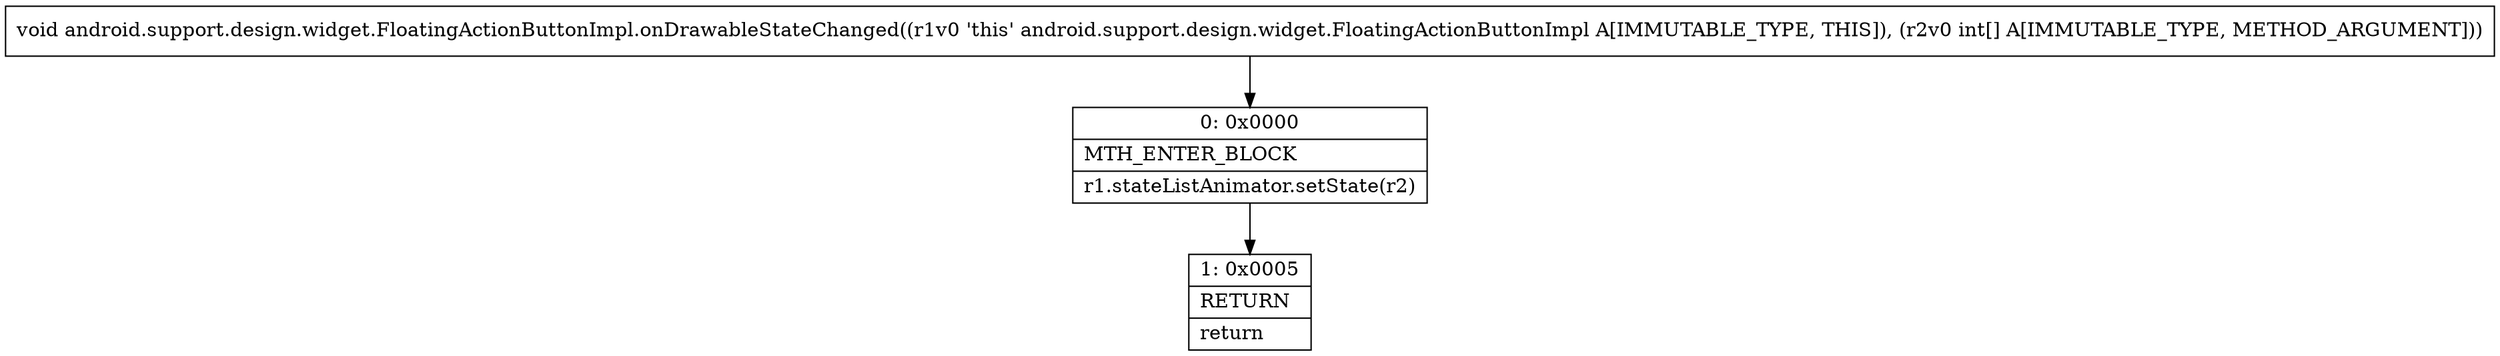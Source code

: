 digraph "CFG forandroid.support.design.widget.FloatingActionButtonImpl.onDrawableStateChanged([I)V" {
Node_0 [shape=record,label="{0\:\ 0x0000|MTH_ENTER_BLOCK\l|r1.stateListAnimator.setState(r2)\l}"];
Node_1 [shape=record,label="{1\:\ 0x0005|RETURN\l|return\l}"];
MethodNode[shape=record,label="{void android.support.design.widget.FloatingActionButtonImpl.onDrawableStateChanged((r1v0 'this' android.support.design.widget.FloatingActionButtonImpl A[IMMUTABLE_TYPE, THIS]), (r2v0 int[] A[IMMUTABLE_TYPE, METHOD_ARGUMENT])) }"];
MethodNode -> Node_0;
Node_0 -> Node_1;
}

